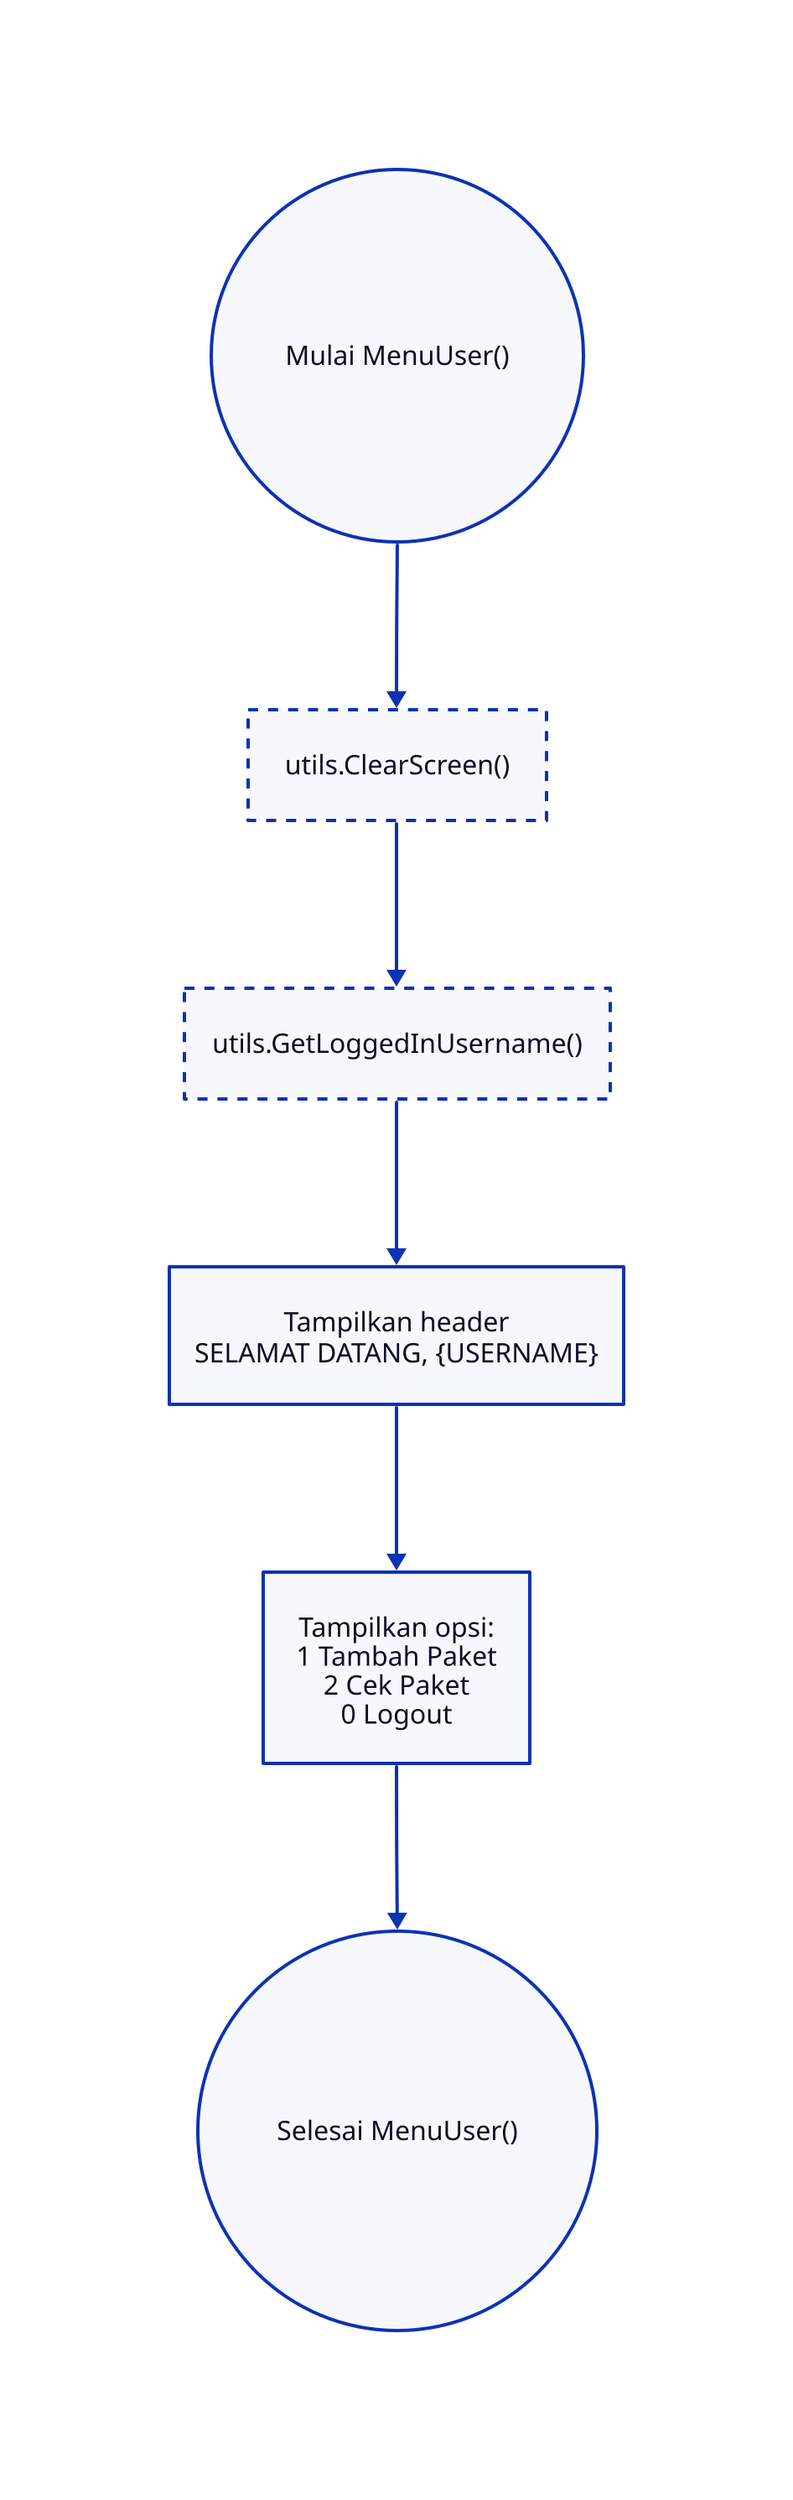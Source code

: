 start: {
  shape: circle
  label: "Mulai MenuUser()"
}

clear_screen: {
  shape: rectangle
  label: "utils.ClearScreen()"
  style: {
    stroke-dash: 3
  }
}

get_username: {
  shape: rectangle
  label: "utils.GetLoggedInUsername()"
  style: {
    stroke-dash: 3
  }
}

print_header: {
  shape: rectangle
  label: "Tampilkan header\nSELAMAT DATANG, {USERNAME}"
}

print_menu: {
  shape: rectangle
  label: "Tampilkan opsi:\n1 Tambah Paket\n2 Cek Paket\n0 Logout"
}

end: {
  shape: circle
  label: "Selesai MenuUser()"
}

start -> clear_screen
clear_screen -> get_username
get_username -> print_header
print_header -> print_menu
print_menu -> end
